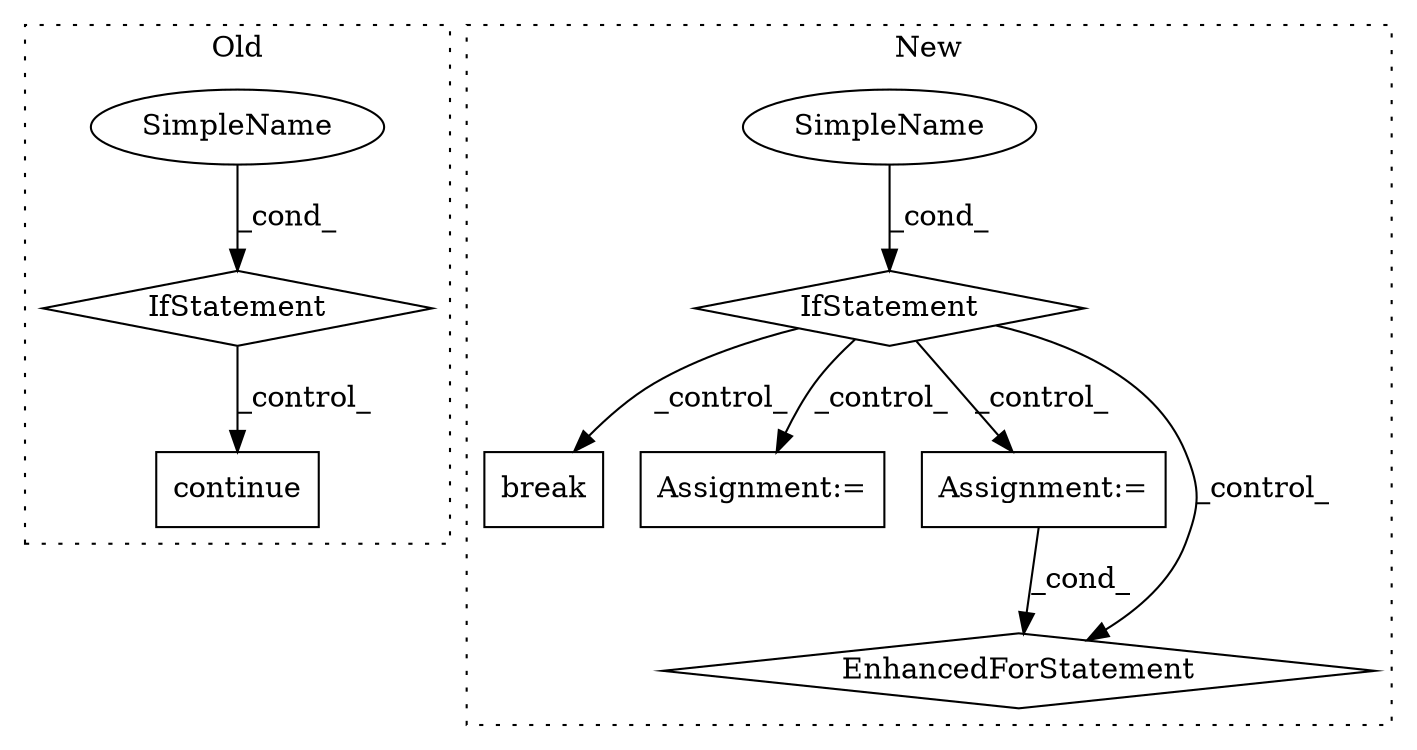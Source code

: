 digraph G {
subgraph cluster0 {
1 [label="continue" a="18" s="1943" l="9" shape="box"];
3 [label="IfStatement" a="25" s="1911,1929" l="4,2" shape="diamond"];
4 [label="SimpleName" a="42" s="" l="" shape="ellipse"];
label = "Old";
style="dotted";
}
subgraph cluster1 {
2 [label="break" a="10" s="2089" l="6" shape="box"];
5 [label="IfStatement" a="25" s="1669,1700" l="4,2" shape="diamond"];
6 [label="SimpleName" a="42" s="" l="" shape="ellipse"];
7 [label="Assignment:=" a="7" s="1736" l="1" shape="box"];
8 [label="Assignment:=" a="7" s="1782,1869" l="53,2" shape="box"];
9 [label="EnhancedForStatement" a="70" s="1782,1869" l="53,2" shape="diamond"];
label = "New";
style="dotted";
}
3 -> 1 [label="_control_"];
4 -> 3 [label="_cond_"];
5 -> 8 [label="_control_"];
5 -> 9 [label="_control_"];
5 -> 7 [label="_control_"];
5 -> 2 [label="_control_"];
6 -> 5 [label="_cond_"];
8 -> 9 [label="_cond_"];
}